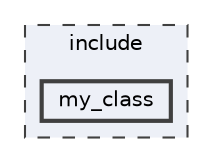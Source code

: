 digraph "include/my_class"
{
 // LATEX_PDF_SIZE
  bgcolor="transparent";
  edge [fontname=Helvetica,fontsize=10,labelfontname=Helvetica,labelfontsize=10];
  node [fontname=Helvetica,fontsize=10,shape=box,height=0.2,width=0.4];
  compound=true
  subgraph clusterdir_d44c64559bbebec7f509842c48db8b23 {
    graph [ bgcolor="#edf0f7", pencolor="grey25", label="include", fontname=Helvetica,fontsize=10 style="filled,dashed", URL="dir_d44c64559bbebec7f509842c48db8b23.html",tooltip=""]
  dir_0b934df2d4e12d1308f58697d168a3b1 [label="my_class", fillcolor="#edf0f7", color="grey25", style="filled,bold", URL="dir_0b934df2d4e12d1308f58697d168a3b1.html",tooltip=""];
  }
}

